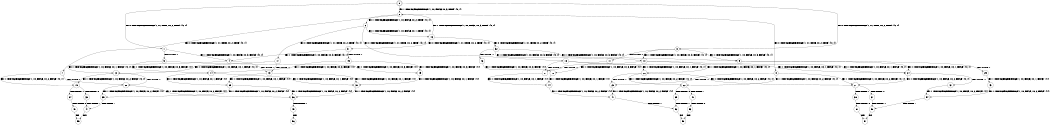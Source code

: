 digraph BCG {
size = "7, 10.5";
center = TRUE;
node [shape = circle];
0 [peripheries = 2];
0 -> 1 [label = "EX !0 !ATOMIC_EXCH_BRANCH (1, +1, TRUE, +0, 2, TRUE) !{0, 1}"];
0 -> 2 [label = "EX !1 !ATOMIC_EXCH_BRANCH (1, +0, FALSE, +0, 3, TRUE) !{0, 1}"];
0 -> 3 [label = "EX !0 !ATOMIC_EXCH_BRANCH (1, +1, TRUE, +0, 2, TRUE) !{0, 1}"];
1 -> 4 [label = "EX !1 !ATOMIC_EXCH_BRANCH (1, +0, FALSE, +0, 3, FALSE) !{0, 1}"];
1 -> 5 [label = "TERMINATE !0"];
2 -> 6 [label = "EX !1 !ATOMIC_EXCH_BRANCH (1, +0, FALSE, +0, 2, TRUE) !{0, 1}"];
2 -> 7 [label = "EX !0 !ATOMIC_EXCH_BRANCH (1, +1, TRUE, +0, 2, TRUE) !{0, 1}"];
2 -> 8 [label = "EX !0 !ATOMIC_EXCH_BRANCH (1, +1, TRUE, +0, 2, TRUE) !{0, 1}"];
3 -> 9 [label = "EX !1 !ATOMIC_EXCH_BRANCH (1, +0, FALSE, +0, 3, FALSE) !{0, 1}"];
3 -> 10 [label = "EX !1 !ATOMIC_EXCH_BRANCH (1, +0, FALSE, +0, 3, FALSE) !{0, 1}"];
3 -> 11 [label = "TERMINATE !0"];
4 -> 12 [label = "EX !1 !ATOMIC_EXCH_BRANCH (1, +0, FALSE, +0, 1, FALSE) !{0, 1}"];
4 -> 13 [label = "TERMINATE !0"];
5 -> 14 [label = "EX !1 !ATOMIC_EXCH_BRANCH (1, +0, FALSE, +0, 3, FALSE) !{1}"];
5 -> 15 [label = "EX !1 !ATOMIC_EXCH_BRANCH (1, +0, FALSE, +0, 3, FALSE) !{1}"];
6 -> 16 [label = "EX !1 !ATOMIC_EXCH_BRANCH (1, +0, FALSE, +0, 1, TRUE) !{0, 1}"];
6 -> 17 [label = "EX !0 !ATOMIC_EXCH_BRANCH (1, +1, TRUE, +0, 2, TRUE) !{0, 1}"];
6 -> 18 [label = "EX !0 !ATOMIC_EXCH_BRANCH (1, +1, TRUE, +0, 2, TRUE) !{0, 1}"];
7 -> 19 [label = "EX !1 !ATOMIC_EXCH_BRANCH (1, +0, FALSE, +0, 2, FALSE) !{0, 1}"];
7 -> 20 [label = "TERMINATE !0"];
8 -> 21 [label = "EX !1 !ATOMIC_EXCH_BRANCH (1, +0, FALSE, +0, 2, FALSE) !{0, 1}"];
8 -> 22 [label = "EX !1 !ATOMIC_EXCH_BRANCH (1, +0, FALSE, +0, 2, FALSE) !{0, 1}"];
8 -> 23 [label = "TERMINATE !0"];
9 -> 24 [label = "EX !1 !ATOMIC_EXCH_BRANCH (1, +0, FALSE, +0, 1, FALSE) !{0, 1}"];
9 -> 25 [label = "TERMINATE !0"];
10 -> 24 [label = "EX !1 !ATOMIC_EXCH_BRANCH (1, +0, FALSE, +0, 1, FALSE) !{0, 1}"];
10 -> 26 [label = "EX !1 !ATOMIC_EXCH_BRANCH (1, +0, FALSE, +0, 1, FALSE) !{0, 1}"];
10 -> 27 [label = "TERMINATE !0"];
11 -> 28 [label = "EX !1 !ATOMIC_EXCH_BRANCH (1, +0, FALSE, +0, 3, FALSE) !{1}"];
12 -> 19 [label = "EX !1 !ATOMIC_EXCH_BRANCH (1, +0, FALSE, +0, 2, FALSE) !{0, 1}"];
12 -> 20 [label = "TERMINATE !0"];
13 -> 29 [label = "EX !1 !ATOMIC_EXCH_BRANCH (1, +0, FALSE, +0, 1, FALSE) !{1}"];
13 -> 30 [label = "EX !1 !ATOMIC_EXCH_BRANCH (1, +0, FALSE, +0, 1, FALSE) !{1}"];
14 -> 29 [label = "EX !1 !ATOMIC_EXCH_BRANCH (1, +0, FALSE, +0, 1, FALSE) !{1}"];
14 -> 30 [label = "EX !1 !ATOMIC_EXCH_BRANCH (1, +0, FALSE, +0, 1, FALSE) !{1}"];
15 -> 30 [label = "EX !1 !ATOMIC_EXCH_BRANCH (1, +0, FALSE, +0, 1, FALSE) !{1}"];
16 -> 2 [label = "EX !1 !ATOMIC_EXCH_BRANCH (1, +0, FALSE, +0, 3, TRUE) !{0, 1}"];
16 -> 31 [label = "EX !0 !ATOMIC_EXCH_BRANCH (1, +1, TRUE, +0, 2, TRUE) !{0, 1}"];
16 -> 32 [label = "EX !0 !ATOMIC_EXCH_BRANCH (1, +1, TRUE, +0, 2, TRUE) !{0, 1}"];
17 -> 12 [label = "EX !1 !ATOMIC_EXCH_BRANCH (1, +0, FALSE, +0, 1, FALSE) !{0, 1}"];
17 -> 13 [label = "TERMINATE !0"];
18 -> 24 [label = "EX !1 !ATOMIC_EXCH_BRANCH (1, +0, FALSE, +0, 1, FALSE) !{0, 1}"];
18 -> 26 [label = "EX !1 !ATOMIC_EXCH_BRANCH (1, +0, FALSE, +0, 1, FALSE) !{0, 1}"];
18 -> 27 [label = "TERMINATE !0"];
19 -> 33 [label = "TERMINATE !0"];
19 -> 34 [label = "TERMINATE !1"];
20 -> 35 [label = "EX !1 !ATOMIC_EXCH_BRANCH (1, +0, FALSE, +0, 2, FALSE) !{1}"];
20 -> 36 [label = "EX !1 !ATOMIC_EXCH_BRANCH (1, +0, FALSE, +0, 2, FALSE) !{1}"];
21 -> 37 [label = "TERMINATE !0"];
21 -> 38 [label = "TERMINATE !1"];
22 -> 39 [label = "TERMINATE !0"];
22 -> 40 [label = "TERMINATE !1"];
23 -> 41 [label = "EX !1 !ATOMIC_EXCH_BRANCH (1, +0, FALSE, +0, 2, FALSE) !{1}"];
24 -> 21 [label = "EX !1 !ATOMIC_EXCH_BRANCH (1, +0, FALSE, +0, 2, FALSE) !{0, 1}"];
24 -> 42 [label = "TERMINATE !0"];
25 -> 43 [label = "EX !1 !ATOMIC_EXCH_BRANCH (1, +0, FALSE, +0, 1, FALSE) !{1}"];
26 -> 21 [label = "EX !1 !ATOMIC_EXCH_BRANCH (1, +0, FALSE, +0, 2, FALSE) !{0, 1}"];
26 -> 22 [label = "EX !1 !ATOMIC_EXCH_BRANCH (1, +0, FALSE, +0, 2, FALSE) !{0, 1}"];
26 -> 23 [label = "TERMINATE !0"];
27 -> 44 [label = "EX !1 !ATOMIC_EXCH_BRANCH (1, +0, FALSE, +0, 1, FALSE) !{1}"];
28 -> 44 [label = "EX !1 !ATOMIC_EXCH_BRANCH (1, +0, FALSE, +0, 1, FALSE) !{1}"];
29 -> 35 [label = "EX !1 !ATOMIC_EXCH_BRANCH (1, +0, FALSE, +0, 2, FALSE) !{1}"];
29 -> 36 [label = "EX !1 !ATOMIC_EXCH_BRANCH (1, +0, FALSE, +0, 2, FALSE) !{1}"];
30 -> 36 [label = "EX !1 !ATOMIC_EXCH_BRANCH (1, +0, FALSE, +0, 2, FALSE) !{1}"];
31 -> 4 [label = "EX !1 !ATOMIC_EXCH_BRANCH (1, +0, FALSE, +0, 3, FALSE) !{0, 1}"];
31 -> 45 [label = "TERMINATE !0"];
32 -> 9 [label = "EX !1 !ATOMIC_EXCH_BRANCH (1, +0, FALSE, +0, 3, FALSE) !{0, 1}"];
32 -> 10 [label = "EX !1 !ATOMIC_EXCH_BRANCH (1, +0, FALSE, +0, 3, FALSE) !{0, 1}"];
32 -> 46 [label = "TERMINATE !0"];
33 -> 47 [label = "TERMINATE !1"];
34 -> 48 [label = "TERMINATE !0"];
35 -> 47 [label = "TERMINATE !1"];
36 -> 49 [label = "TERMINATE !1"];
37 -> 50 [label = "TERMINATE !1"];
38 -> 51 [label = "TERMINATE !0"];
39 -> 52 [label = "TERMINATE !1"];
40 -> 53 [label = "TERMINATE !0"];
41 -> 52 [label = "TERMINATE !1"];
42 -> 54 [label = "EX !1 !ATOMIC_EXCH_BRANCH (1, +0, FALSE, +0, 2, FALSE) !{1}"];
43 -> 54 [label = "EX !1 !ATOMIC_EXCH_BRANCH (1, +0, FALSE, +0, 2, FALSE) !{1}"];
44 -> 41 [label = "EX !1 !ATOMIC_EXCH_BRANCH (1, +0, FALSE, +0, 2, FALSE) !{1}"];
45 -> 14 [label = "EX !1 !ATOMIC_EXCH_BRANCH (1, +0, FALSE, +0, 3, FALSE) !{1}"];
45 -> 15 [label = "EX !1 !ATOMIC_EXCH_BRANCH (1, +0, FALSE, +0, 3, FALSE) !{1}"];
46 -> 28 [label = "EX !1 !ATOMIC_EXCH_BRANCH (1, +0, FALSE, +0, 3, FALSE) !{1}"];
47 -> 55 [label = "exit"];
48 -> 55 [label = "exit"];
49 -> 56 [label = "exit"];
50 -> 57 [label = "exit"];
51 -> 57 [label = "exit"];
52 -> 58 [label = "exit"];
53 -> 58 [label = "exit"];
54 -> 50 [label = "TERMINATE !1"];
}
